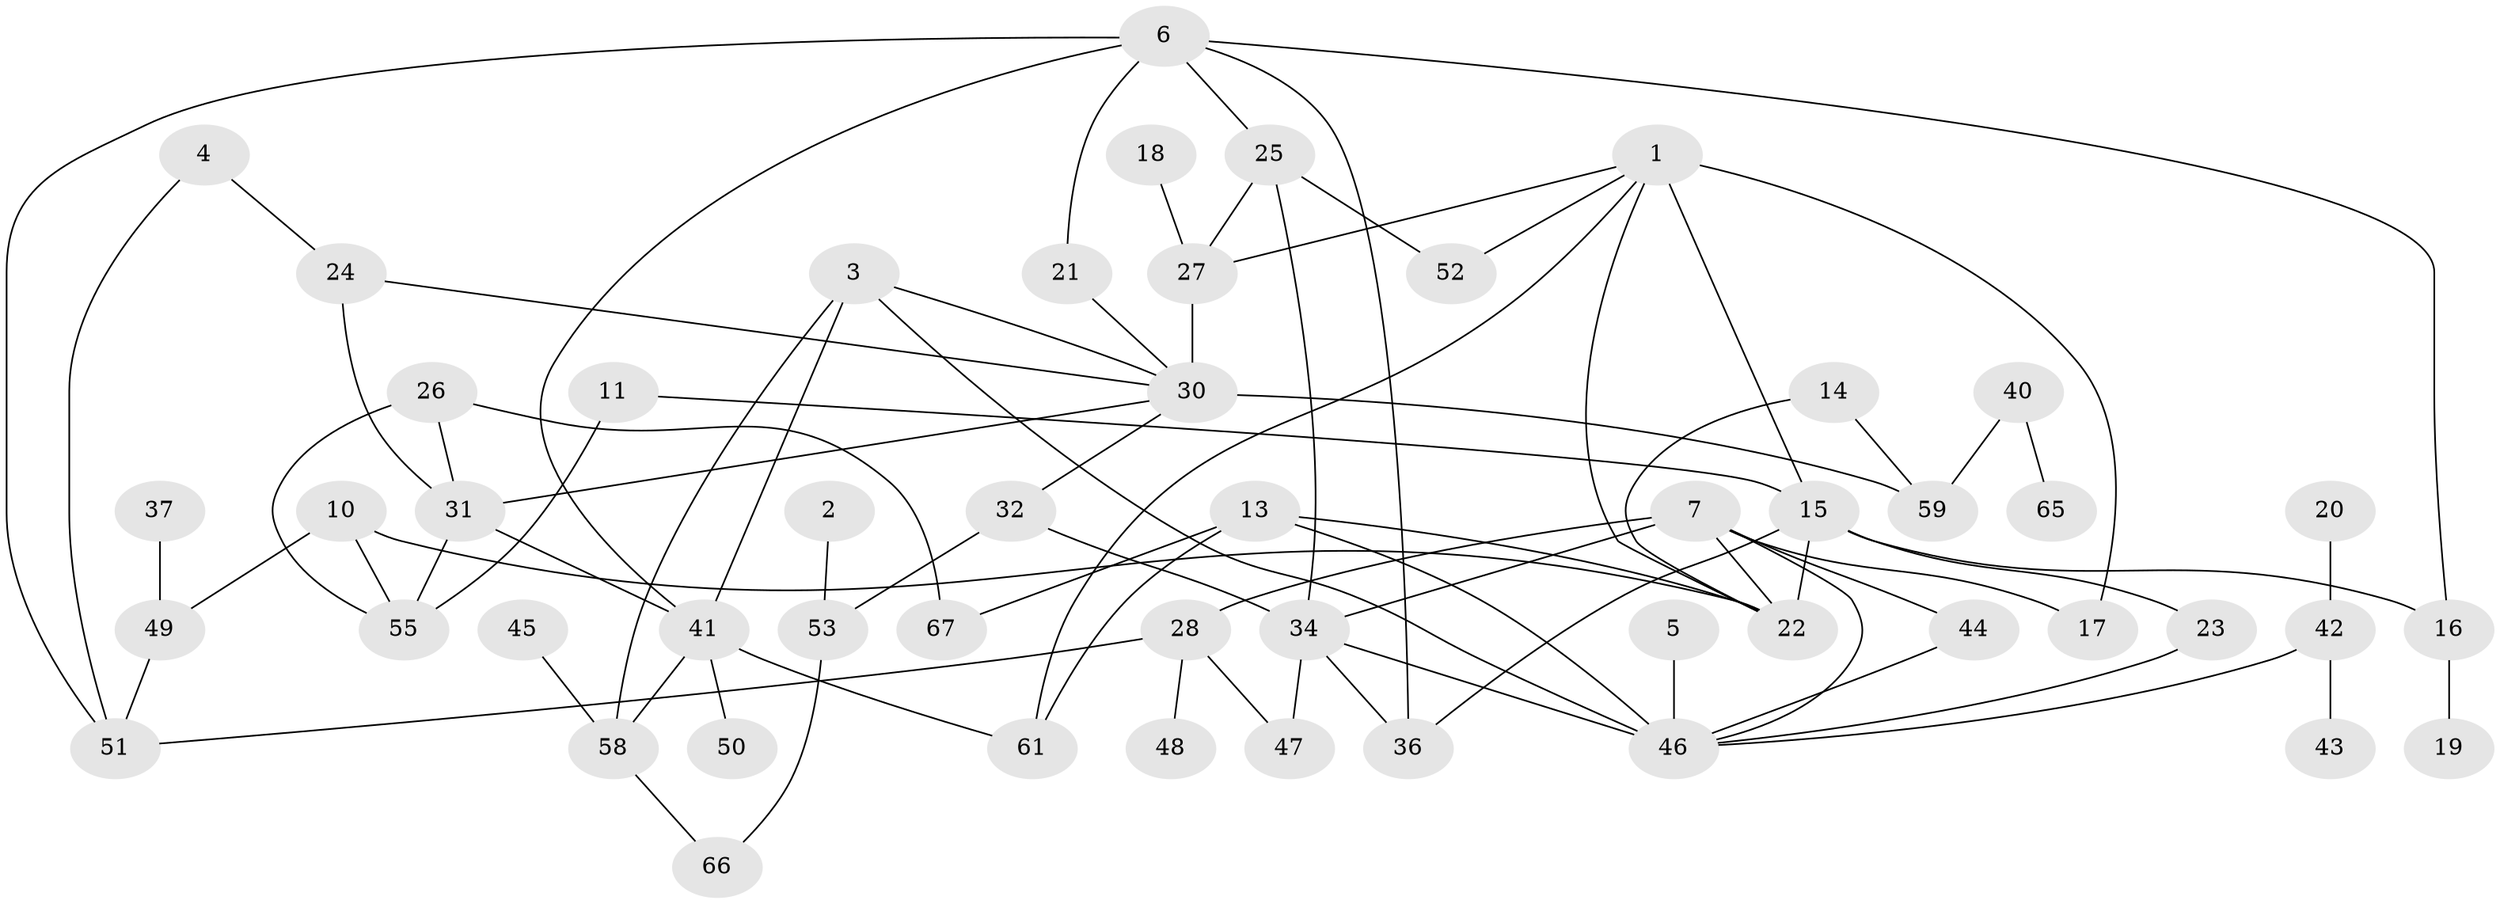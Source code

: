 // original degree distribution, {2: 0.30985915492957744, 4: 0.13380281690140844, 3: 0.14788732394366197, 1: 0.21830985915492956, 5: 0.056338028169014086, 0: 0.11971830985915492, 6: 0.007042253521126761, 8: 0.007042253521126761}
// Generated by graph-tools (version 1.1) at 2025/48/03/04/25 22:48:23]
// undirected, 52 vertices, 81 edges
graph export_dot {
  node [color=gray90,style=filled];
  1;
  2;
  3;
  4;
  5;
  6;
  7;
  10;
  11;
  13;
  14;
  15;
  16;
  17;
  18;
  19;
  20;
  21;
  22;
  23;
  24;
  25;
  26;
  27;
  28;
  30;
  31;
  32;
  34;
  36;
  37;
  40;
  41;
  42;
  43;
  44;
  45;
  46;
  47;
  48;
  49;
  50;
  51;
  52;
  53;
  55;
  58;
  59;
  61;
  65;
  66;
  67;
  1 -- 15 [weight=3.0];
  1 -- 17 [weight=1.0];
  1 -- 22 [weight=1.0];
  1 -- 27 [weight=1.0];
  1 -- 52 [weight=1.0];
  1 -- 61 [weight=1.0];
  2 -- 53 [weight=1.0];
  3 -- 30 [weight=1.0];
  3 -- 41 [weight=1.0];
  3 -- 46 [weight=1.0];
  3 -- 58 [weight=1.0];
  4 -- 24 [weight=1.0];
  4 -- 51 [weight=1.0];
  5 -- 46 [weight=2.0];
  6 -- 16 [weight=1.0];
  6 -- 21 [weight=1.0];
  6 -- 25 [weight=1.0];
  6 -- 36 [weight=1.0];
  6 -- 41 [weight=1.0];
  6 -- 51 [weight=1.0];
  7 -- 17 [weight=1.0];
  7 -- 22 [weight=1.0];
  7 -- 28 [weight=1.0];
  7 -- 34 [weight=1.0];
  7 -- 44 [weight=1.0];
  7 -- 46 [weight=1.0];
  10 -- 22 [weight=1.0];
  10 -- 49 [weight=1.0];
  10 -- 55 [weight=1.0];
  11 -- 15 [weight=1.0];
  11 -- 55 [weight=2.0];
  13 -- 22 [weight=1.0];
  13 -- 46 [weight=1.0];
  13 -- 61 [weight=1.0];
  13 -- 67 [weight=1.0];
  14 -- 22 [weight=1.0];
  14 -- 59 [weight=1.0];
  15 -- 16 [weight=1.0];
  15 -- 22 [weight=1.0];
  15 -- 23 [weight=1.0];
  15 -- 36 [weight=1.0];
  16 -- 19 [weight=1.0];
  18 -- 27 [weight=1.0];
  20 -- 42 [weight=1.0];
  21 -- 30 [weight=1.0];
  23 -- 46 [weight=1.0];
  24 -- 30 [weight=1.0];
  24 -- 31 [weight=1.0];
  25 -- 27 [weight=1.0];
  25 -- 34 [weight=1.0];
  25 -- 52 [weight=1.0];
  26 -- 31 [weight=1.0];
  26 -- 55 [weight=1.0];
  26 -- 67 [weight=1.0];
  27 -- 30 [weight=1.0];
  28 -- 47 [weight=1.0];
  28 -- 48 [weight=1.0];
  28 -- 51 [weight=1.0];
  30 -- 31 [weight=1.0];
  30 -- 32 [weight=1.0];
  30 -- 59 [weight=2.0];
  31 -- 41 [weight=1.0];
  31 -- 55 [weight=1.0];
  32 -- 34 [weight=1.0];
  32 -- 53 [weight=1.0];
  34 -- 36 [weight=1.0];
  34 -- 46 [weight=2.0];
  34 -- 47 [weight=1.0];
  37 -- 49 [weight=1.0];
  40 -- 59 [weight=1.0];
  40 -- 65 [weight=1.0];
  41 -- 50 [weight=1.0];
  41 -- 58 [weight=1.0];
  41 -- 61 [weight=1.0];
  42 -- 43 [weight=1.0];
  42 -- 46 [weight=1.0];
  44 -- 46 [weight=1.0];
  45 -- 58 [weight=1.0];
  49 -- 51 [weight=1.0];
  53 -- 66 [weight=1.0];
  58 -- 66 [weight=1.0];
}
